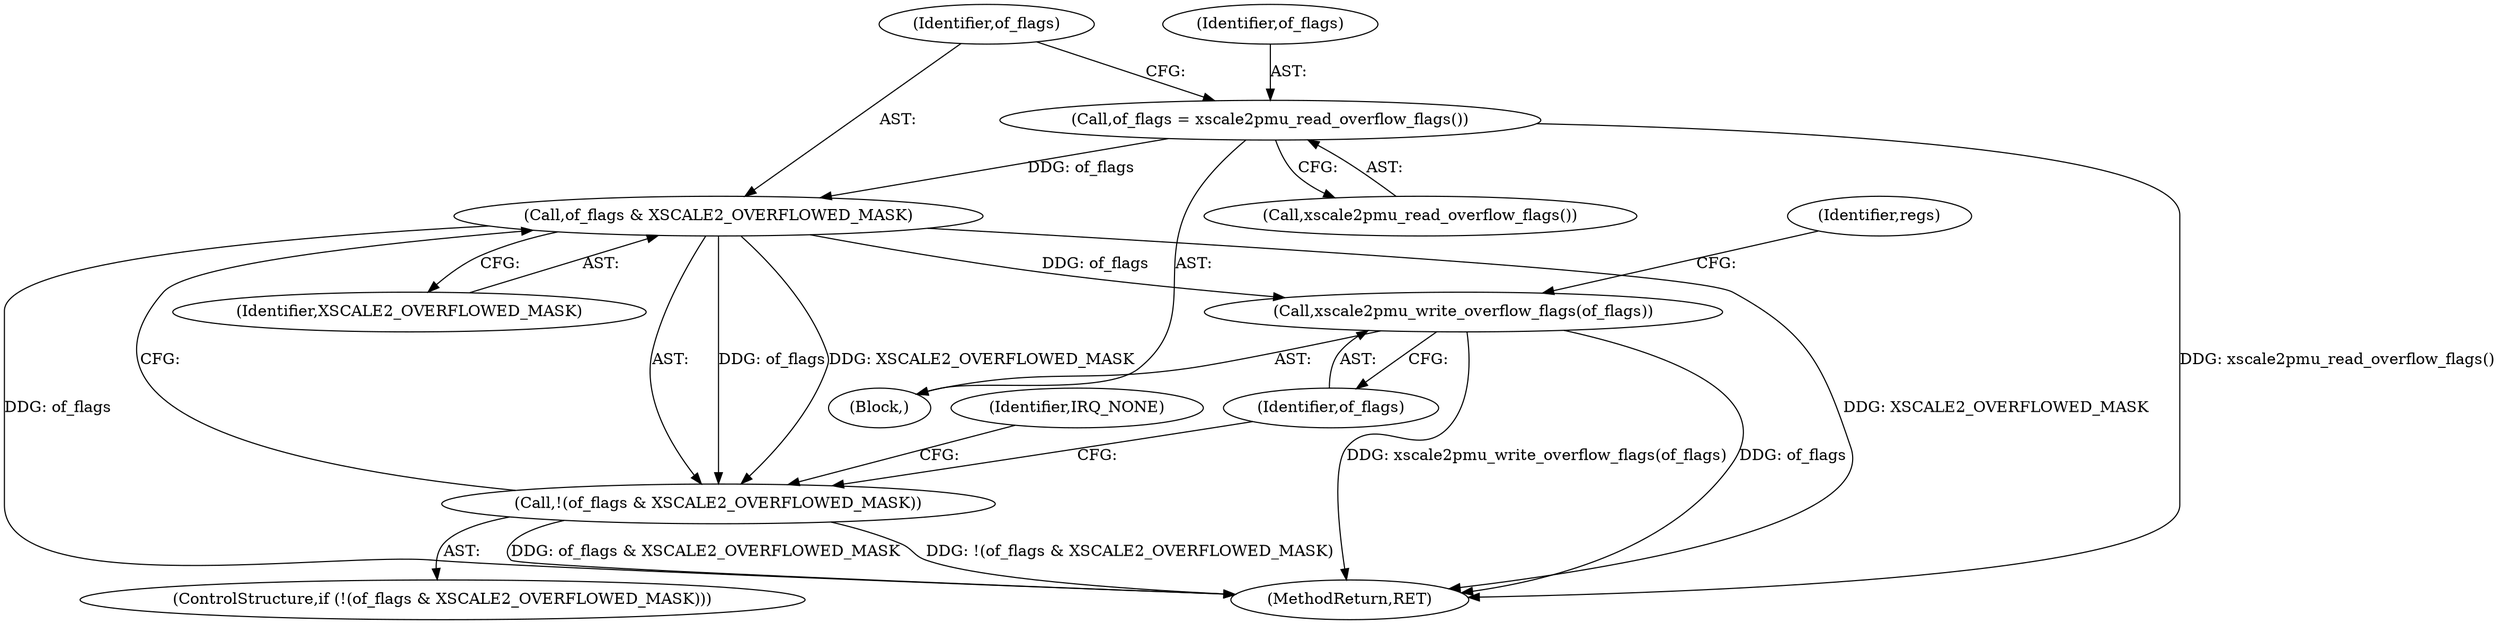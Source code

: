 digraph "0_linux_a8b0ca17b80e92faab46ee7179ba9e99ccb61233_3@API" {
"1000121" [label="(Call,of_flags = xscale2pmu_read_overflow_flags())"];
"1000126" [label="(Call,of_flags & XSCALE2_OVERFLOWED_MASK)"];
"1000125" [label="(Call,!(of_flags & XSCALE2_OVERFLOWED_MASK))"];
"1000131" [label="(Call,xscale2pmu_write_overflow_flags(of_flags))"];
"1000127" [label="(Identifier,of_flags)"];
"1000107" [label="(Block,)"];
"1000134" [label="(Identifier,regs)"];
"1000132" [label="(Identifier,of_flags)"];
"1000122" [label="(Identifier,of_flags)"];
"1000130" [label="(Identifier,IRQ_NONE)"];
"1000128" [label="(Identifier,XSCALE2_OVERFLOWED_MASK)"];
"1000121" [label="(Call,of_flags = xscale2pmu_read_overflow_flags())"];
"1000126" [label="(Call,of_flags & XSCALE2_OVERFLOWED_MASK)"];
"1000125" [label="(Call,!(of_flags & XSCALE2_OVERFLOWED_MASK))"];
"1000123" [label="(Call,xscale2pmu_read_overflow_flags())"];
"1000227" [label="(MethodReturn,RET)"];
"1000124" [label="(ControlStructure,if (!(of_flags & XSCALE2_OVERFLOWED_MASK)))"];
"1000131" [label="(Call,xscale2pmu_write_overflow_flags(of_flags))"];
"1000121" -> "1000107"  [label="AST: "];
"1000121" -> "1000123"  [label="CFG: "];
"1000122" -> "1000121"  [label="AST: "];
"1000123" -> "1000121"  [label="AST: "];
"1000127" -> "1000121"  [label="CFG: "];
"1000121" -> "1000227"  [label="DDG: xscale2pmu_read_overflow_flags()"];
"1000121" -> "1000126"  [label="DDG: of_flags"];
"1000126" -> "1000125"  [label="AST: "];
"1000126" -> "1000128"  [label="CFG: "];
"1000127" -> "1000126"  [label="AST: "];
"1000128" -> "1000126"  [label="AST: "];
"1000125" -> "1000126"  [label="CFG: "];
"1000126" -> "1000227"  [label="DDG: of_flags"];
"1000126" -> "1000227"  [label="DDG: XSCALE2_OVERFLOWED_MASK"];
"1000126" -> "1000125"  [label="DDG: of_flags"];
"1000126" -> "1000125"  [label="DDG: XSCALE2_OVERFLOWED_MASK"];
"1000126" -> "1000131"  [label="DDG: of_flags"];
"1000125" -> "1000124"  [label="AST: "];
"1000130" -> "1000125"  [label="CFG: "];
"1000132" -> "1000125"  [label="CFG: "];
"1000125" -> "1000227"  [label="DDG: of_flags & XSCALE2_OVERFLOWED_MASK"];
"1000125" -> "1000227"  [label="DDG: !(of_flags & XSCALE2_OVERFLOWED_MASK)"];
"1000131" -> "1000107"  [label="AST: "];
"1000131" -> "1000132"  [label="CFG: "];
"1000132" -> "1000131"  [label="AST: "];
"1000134" -> "1000131"  [label="CFG: "];
"1000131" -> "1000227"  [label="DDG: of_flags"];
"1000131" -> "1000227"  [label="DDG: xscale2pmu_write_overflow_flags(of_flags)"];
}
